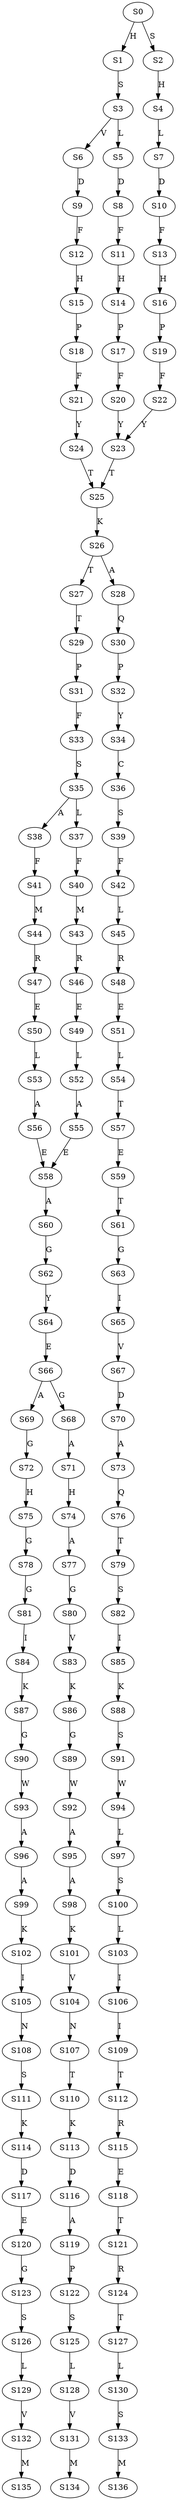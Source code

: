 strict digraph  {
	S0 -> S1 [ label = H ];
	S0 -> S2 [ label = S ];
	S1 -> S3 [ label = S ];
	S2 -> S4 [ label = H ];
	S3 -> S5 [ label = L ];
	S3 -> S6 [ label = V ];
	S4 -> S7 [ label = L ];
	S5 -> S8 [ label = D ];
	S6 -> S9 [ label = D ];
	S7 -> S10 [ label = D ];
	S8 -> S11 [ label = F ];
	S9 -> S12 [ label = F ];
	S10 -> S13 [ label = F ];
	S11 -> S14 [ label = H ];
	S12 -> S15 [ label = H ];
	S13 -> S16 [ label = H ];
	S14 -> S17 [ label = P ];
	S15 -> S18 [ label = P ];
	S16 -> S19 [ label = P ];
	S17 -> S20 [ label = F ];
	S18 -> S21 [ label = F ];
	S19 -> S22 [ label = F ];
	S20 -> S23 [ label = Y ];
	S21 -> S24 [ label = Y ];
	S22 -> S23 [ label = Y ];
	S23 -> S25 [ label = T ];
	S24 -> S25 [ label = T ];
	S25 -> S26 [ label = K ];
	S26 -> S27 [ label = T ];
	S26 -> S28 [ label = A ];
	S27 -> S29 [ label = T ];
	S28 -> S30 [ label = Q ];
	S29 -> S31 [ label = P ];
	S30 -> S32 [ label = P ];
	S31 -> S33 [ label = F ];
	S32 -> S34 [ label = Y ];
	S33 -> S35 [ label = S ];
	S34 -> S36 [ label = C ];
	S35 -> S37 [ label = L ];
	S35 -> S38 [ label = A ];
	S36 -> S39 [ label = S ];
	S37 -> S40 [ label = F ];
	S38 -> S41 [ label = F ];
	S39 -> S42 [ label = F ];
	S40 -> S43 [ label = M ];
	S41 -> S44 [ label = M ];
	S42 -> S45 [ label = L ];
	S43 -> S46 [ label = R ];
	S44 -> S47 [ label = R ];
	S45 -> S48 [ label = R ];
	S46 -> S49 [ label = E ];
	S47 -> S50 [ label = E ];
	S48 -> S51 [ label = E ];
	S49 -> S52 [ label = L ];
	S50 -> S53 [ label = L ];
	S51 -> S54 [ label = L ];
	S52 -> S55 [ label = A ];
	S53 -> S56 [ label = A ];
	S54 -> S57 [ label = T ];
	S55 -> S58 [ label = E ];
	S56 -> S58 [ label = E ];
	S57 -> S59 [ label = E ];
	S58 -> S60 [ label = A ];
	S59 -> S61 [ label = T ];
	S60 -> S62 [ label = G ];
	S61 -> S63 [ label = G ];
	S62 -> S64 [ label = Y ];
	S63 -> S65 [ label = I ];
	S64 -> S66 [ label = E ];
	S65 -> S67 [ label = V ];
	S66 -> S68 [ label = G ];
	S66 -> S69 [ label = A ];
	S67 -> S70 [ label = D ];
	S68 -> S71 [ label = A ];
	S69 -> S72 [ label = G ];
	S70 -> S73 [ label = A ];
	S71 -> S74 [ label = H ];
	S72 -> S75 [ label = H ];
	S73 -> S76 [ label = Q ];
	S74 -> S77 [ label = A ];
	S75 -> S78 [ label = G ];
	S76 -> S79 [ label = T ];
	S77 -> S80 [ label = G ];
	S78 -> S81 [ label = G ];
	S79 -> S82 [ label = S ];
	S80 -> S83 [ label = V ];
	S81 -> S84 [ label = I ];
	S82 -> S85 [ label = I ];
	S83 -> S86 [ label = K ];
	S84 -> S87 [ label = K ];
	S85 -> S88 [ label = K ];
	S86 -> S89 [ label = G ];
	S87 -> S90 [ label = G ];
	S88 -> S91 [ label = S ];
	S89 -> S92 [ label = W ];
	S90 -> S93 [ label = W ];
	S91 -> S94 [ label = W ];
	S92 -> S95 [ label = A ];
	S93 -> S96 [ label = A ];
	S94 -> S97 [ label = L ];
	S95 -> S98 [ label = A ];
	S96 -> S99 [ label = A ];
	S97 -> S100 [ label = S ];
	S98 -> S101 [ label = K ];
	S99 -> S102 [ label = K ];
	S100 -> S103 [ label = L ];
	S101 -> S104 [ label = V ];
	S102 -> S105 [ label = I ];
	S103 -> S106 [ label = I ];
	S104 -> S107 [ label = N ];
	S105 -> S108 [ label = N ];
	S106 -> S109 [ label = I ];
	S107 -> S110 [ label = T ];
	S108 -> S111 [ label = S ];
	S109 -> S112 [ label = T ];
	S110 -> S113 [ label = K ];
	S111 -> S114 [ label = K ];
	S112 -> S115 [ label = R ];
	S113 -> S116 [ label = D ];
	S114 -> S117 [ label = D ];
	S115 -> S118 [ label = E ];
	S116 -> S119 [ label = A ];
	S117 -> S120 [ label = E ];
	S118 -> S121 [ label = T ];
	S119 -> S122 [ label = P ];
	S120 -> S123 [ label = G ];
	S121 -> S124 [ label = R ];
	S122 -> S125 [ label = S ];
	S123 -> S126 [ label = S ];
	S124 -> S127 [ label = T ];
	S125 -> S128 [ label = L ];
	S126 -> S129 [ label = L ];
	S127 -> S130 [ label = L ];
	S128 -> S131 [ label = V ];
	S129 -> S132 [ label = V ];
	S130 -> S133 [ label = S ];
	S131 -> S134 [ label = M ];
	S132 -> S135 [ label = M ];
	S133 -> S136 [ label = M ];
}
